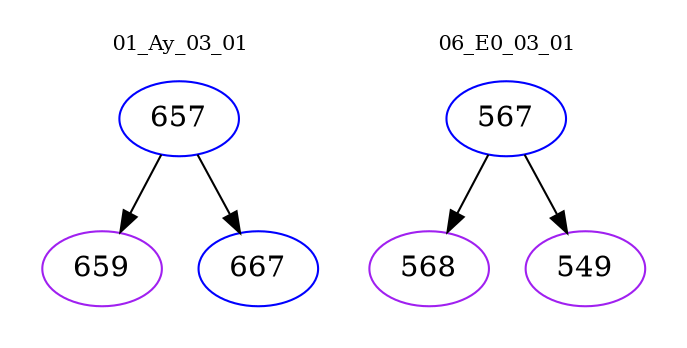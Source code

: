 digraph{
subgraph cluster_0 {
color = white
label = "01_Ay_03_01";
fontsize=10;
T0_657 [label="657", color="blue"]
T0_657 -> T0_659 [color="black"]
T0_659 [label="659", color="purple"]
T0_657 -> T0_667 [color="black"]
T0_667 [label="667", color="blue"]
}
subgraph cluster_1 {
color = white
label = "06_E0_03_01";
fontsize=10;
T1_567 [label="567", color="blue"]
T1_567 -> T1_568 [color="black"]
T1_568 [label="568", color="purple"]
T1_567 -> T1_549 [color="black"]
T1_549 [label="549", color="purple"]
}
}
